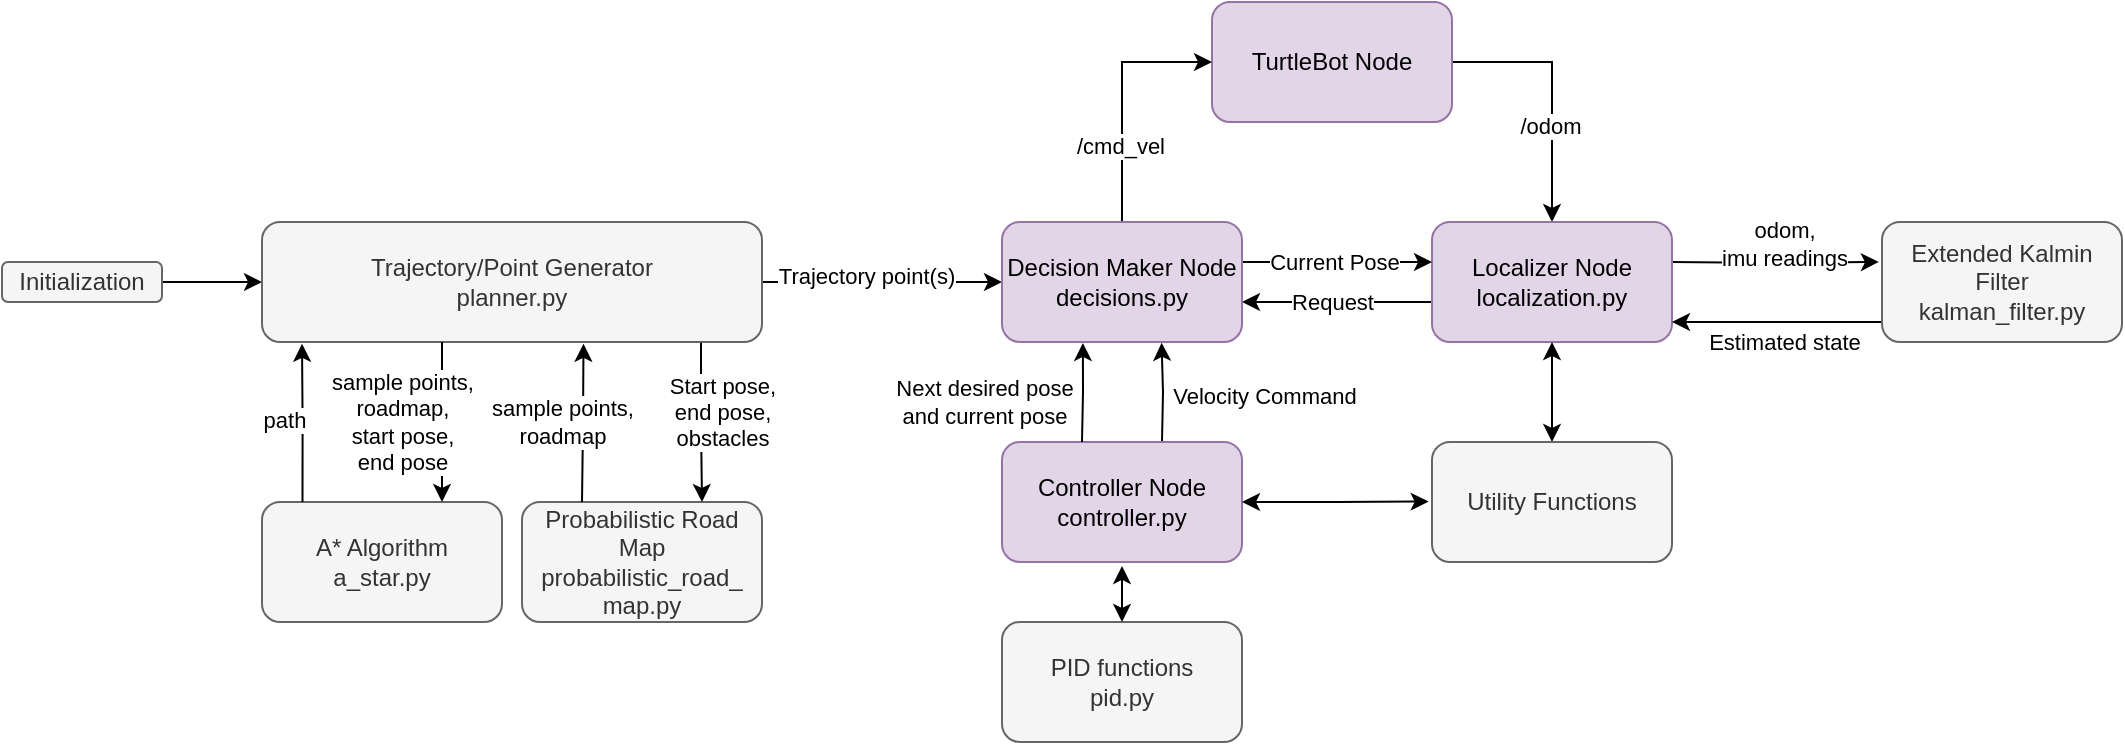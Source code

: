 <mxfile version="24.9.3">
  <diagram name="Page-1" id="y3YGpMEH4TSi8xzuLCbJ">
    <mxGraphModel dx="1195" dy="655" grid="0" gridSize="10" guides="1" tooltips="1" connect="1" arrows="1" fold="1" page="1" pageScale="1" pageWidth="850" pageHeight="1100" math="0" shadow="0">
      <root>
        <mxCell id="0" />
        <mxCell id="1" parent="0" />
        <mxCell id="vGpY6qJDcpEmNuUcfw4i-12" style="edgeStyle=orthogonalEdgeStyle;rounded=0;orthogonalLoop=1;jettySize=auto;html=1;entryX=0;entryY=0.5;entryDx=0;entryDy=0;" edge="1" parent="1" source="vGpY6qJDcpEmNuUcfw4i-1" target="vGpY6qJDcpEmNuUcfw4i-2">
          <mxGeometry relative="1" as="geometry" />
        </mxCell>
        <mxCell id="vGpY6qJDcpEmNuUcfw4i-1" value="Initialization" style="rounded=1;whiteSpace=wrap;html=1;fillColor=#f5f5f5;fontColor=#333333;strokeColor=#666666;" vertex="1" parent="1">
          <mxGeometry y="210" width="80" height="20" as="geometry" />
        </mxCell>
        <mxCell id="vGpY6qJDcpEmNuUcfw4i-13" style="edgeStyle=orthogonalEdgeStyle;rounded=0;orthogonalLoop=1;jettySize=auto;html=1;entryX=0;entryY=0.5;entryDx=0;entryDy=0;" edge="1" parent="1" source="vGpY6qJDcpEmNuUcfw4i-2" target="vGpY6qJDcpEmNuUcfw4i-11">
          <mxGeometry relative="1" as="geometry" />
        </mxCell>
        <mxCell id="vGpY6qJDcpEmNuUcfw4i-22" value="Trajectory point(s)" style="edgeLabel;html=1;align=center;verticalAlign=middle;resizable=0;points=[];" vertex="1" connectable="0" parent="vGpY6qJDcpEmNuUcfw4i-13">
          <mxGeometry x="-0.143" y="3" relative="1" as="geometry">
            <mxPoint as="offset" />
          </mxGeometry>
        </mxCell>
        <mxCell id="vGpY6qJDcpEmNuUcfw4i-2" value="Trajectory/Point Generator&lt;div&gt;planner.py&lt;/div&gt;" style="rounded=1;whiteSpace=wrap;html=1;fillColor=#f5f5f5;fontColor=#333333;strokeColor=#666666;" vertex="1" parent="1">
          <mxGeometry x="130" y="190" width="250" height="60" as="geometry" />
        </mxCell>
        <mxCell id="vGpY6qJDcpEmNuUcfw4i-3" value="Probabilistic Road Map&lt;div&gt;probabilistic_road_&lt;/div&gt;&lt;div&gt;map.py&lt;/div&gt;" style="rounded=1;whiteSpace=wrap;html=1;fillColor=#f5f5f5;fontColor=#333333;strokeColor=#666666;" vertex="1" parent="1">
          <mxGeometry x="260" y="330" width="120" height="60" as="geometry" />
        </mxCell>
        <mxCell id="vGpY6qJDcpEmNuUcfw4i-15" style="edgeStyle=orthogonalEdgeStyle;rounded=0;orthogonalLoop=1;jettySize=auto;html=1;entryX=0.5;entryY=0;entryDx=0;entryDy=0;" edge="1" parent="1" source="vGpY6qJDcpEmNuUcfw4i-5" target="vGpY6qJDcpEmNuUcfw4i-6">
          <mxGeometry relative="1" as="geometry">
            <Array as="points">
              <mxPoint x="775" y="110" />
            </Array>
          </mxGeometry>
        </mxCell>
        <mxCell id="vGpY6qJDcpEmNuUcfw4i-31" value="/odom" style="edgeLabel;html=1;align=center;verticalAlign=middle;resizable=0;points=[];" vertex="1" connectable="0" parent="vGpY6qJDcpEmNuUcfw4i-15">
          <mxGeometry x="0.259" y="-1" relative="1" as="geometry">
            <mxPoint as="offset" />
          </mxGeometry>
        </mxCell>
        <mxCell id="vGpY6qJDcpEmNuUcfw4i-5" value="TurtleBot Node" style="rounded=1;whiteSpace=wrap;html=1;fillColor=#e1d5e7;strokeColor=#9673a6;" vertex="1" parent="1">
          <mxGeometry x="605" y="80" width="120" height="60" as="geometry" />
        </mxCell>
        <mxCell id="vGpY6qJDcpEmNuUcfw4i-25" style="edgeStyle=orthogonalEdgeStyle;rounded=0;orthogonalLoop=1;jettySize=auto;html=1;entryX=1;entryY=0.5;entryDx=0;entryDy=0;" edge="1" parent="1">
          <mxGeometry relative="1" as="geometry">
            <mxPoint x="715.0" y="230" as="sourcePoint" />
            <mxPoint x="620" y="230" as="targetPoint" />
          </mxGeometry>
        </mxCell>
        <mxCell id="vGpY6qJDcpEmNuUcfw4i-26" value="Request" style="edgeLabel;html=1;align=center;verticalAlign=middle;resizable=0;points=[];" vertex="1" connectable="0" parent="vGpY6qJDcpEmNuUcfw4i-25">
          <mxGeometry x="0.274" y="-1" relative="1" as="geometry">
            <mxPoint x="10" y="1" as="offset" />
          </mxGeometry>
        </mxCell>
        <mxCell id="vGpY6qJDcpEmNuUcfw4i-43" style="edgeStyle=orthogonalEdgeStyle;rounded=0;orthogonalLoop=1;jettySize=auto;html=1;entryX=-0.013;entryY=0.333;entryDx=0;entryDy=0;entryPerimeter=0;" edge="1" parent="1" target="vGpY6qJDcpEmNuUcfw4i-41">
          <mxGeometry relative="1" as="geometry">
            <mxPoint x="835.0" y="210" as="sourcePoint" />
            <mxPoint x="900" y="210" as="targetPoint" />
          </mxGeometry>
        </mxCell>
        <mxCell id="vGpY6qJDcpEmNuUcfw4i-44" value="odom,&lt;div&gt;imu readings&lt;/div&gt;" style="edgeLabel;html=1;align=center;verticalAlign=middle;resizable=0;points=[];" vertex="1" connectable="0" parent="vGpY6qJDcpEmNuUcfw4i-43">
          <mxGeometry x="-0.206" relative="1" as="geometry">
            <mxPoint x="14" y="-10" as="offset" />
          </mxGeometry>
        </mxCell>
        <mxCell id="vGpY6qJDcpEmNuUcfw4i-6" value="Localizer Node&lt;br&gt;localization.py" style="rounded=1;whiteSpace=wrap;html=1;fillColor=#e1d5e7;strokeColor=#9673a6;" vertex="1" parent="1">
          <mxGeometry x="715" y="190" width="120" height="60" as="geometry" />
        </mxCell>
        <mxCell id="vGpY6qJDcpEmNuUcfw4i-16" style="edgeStyle=orthogonalEdgeStyle;rounded=0;orthogonalLoop=1;jettySize=auto;html=1;entryX=0.5;entryY=1;entryDx=0;entryDy=0;startArrow=classic;startFill=1;" edge="1" parent="1" source="vGpY6qJDcpEmNuUcfw4i-7" target="vGpY6qJDcpEmNuUcfw4i-6">
          <mxGeometry relative="1" as="geometry">
            <mxPoint x="775" y="270" as="targetPoint" />
          </mxGeometry>
        </mxCell>
        <mxCell id="vGpY6qJDcpEmNuUcfw4i-7" value="Utility Functions" style="rounded=1;whiteSpace=wrap;html=1;fillColor=#f5f5f5;fontColor=#333333;strokeColor=#666666;" vertex="1" parent="1">
          <mxGeometry x="715" y="300" width="120" height="60" as="geometry" />
        </mxCell>
        <mxCell id="vGpY6qJDcpEmNuUcfw4i-8" value="PID functions&lt;div&gt;pid.py&lt;/div&gt;" style="rounded=1;whiteSpace=wrap;html=1;fillColor=#f5f5f5;fontColor=#333333;strokeColor=#666666;" vertex="1" parent="1">
          <mxGeometry x="500" y="390" width="120" height="60" as="geometry" />
        </mxCell>
        <mxCell id="vGpY6qJDcpEmNuUcfw4i-27" style="edgeStyle=orthogonalEdgeStyle;rounded=0;orthogonalLoop=1;jettySize=auto;html=1;entryX=0.665;entryY=1.007;entryDx=0;entryDy=0;entryPerimeter=0;" edge="1" parent="1" target="vGpY6qJDcpEmNuUcfw4i-11">
          <mxGeometry relative="1" as="geometry">
            <mxPoint x="580" y="300" as="sourcePoint" />
            <mxPoint x="580" y="270" as="targetPoint" />
          </mxGeometry>
        </mxCell>
        <mxCell id="vGpY6qJDcpEmNuUcfw4i-29" value="Velocity Command" style="edgeLabel;html=1;align=center;verticalAlign=middle;resizable=0;points=[];" vertex="1" connectable="0" parent="vGpY6qJDcpEmNuUcfw4i-27">
          <mxGeometry x="-0.093" y="-1" relative="1" as="geometry">
            <mxPoint x="49" as="offset" />
          </mxGeometry>
        </mxCell>
        <mxCell id="vGpY6qJDcpEmNuUcfw4i-9" value="Controller Node&lt;div&gt;controller.py&lt;/div&gt;" style="rounded=1;whiteSpace=wrap;html=1;fillColor=#e1d5e7;strokeColor=#9673a6;" vertex="1" parent="1">
          <mxGeometry x="500" y="300" width="120" height="60" as="geometry" />
        </mxCell>
        <mxCell id="vGpY6qJDcpEmNuUcfw4i-10" value="&lt;div&gt;A* Algorithm&lt;/div&gt;&lt;div&gt;a_star.py&lt;/div&gt;" style="rounded=1;whiteSpace=wrap;html=1;fillColor=#f5f5f5;fontColor=#333333;strokeColor=#666666;" vertex="1" parent="1">
          <mxGeometry x="130" y="330" width="120" height="60" as="geometry" />
        </mxCell>
        <mxCell id="vGpY6qJDcpEmNuUcfw4i-14" style="edgeStyle=orthogonalEdgeStyle;rounded=0;orthogonalLoop=1;jettySize=auto;html=1;entryX=0;entryY=0.5;entryDx=0;entryDy=0;" edge="1" parent="1" source="vGpY6qJDcpEmNuUcfw4i-11" target="vGpY6qJDcpEmNuUcfw4i-5">
          <mxGeometry relative="1" as="geometry" />
        </mxCell>
        <mxCell id="vGpY6qJDcpEmNuUcfw4i-32" value="/cmd_vel" style="edgeLabel;html=1;align=center;verticalAlign=middle;resizable=0;points=[];" vertex="1" connectable="0" parent="vGpY6qJDcpEmNuUcfw4i-14">
          <mxGeometry x="-0.39" y="1" relative="1" as="geometry">
            <mxPoint as="offset" />
          </mxGeometry>
        </mxCell>
        <mxCell id="vGpY6qJDcpEmNuUcfw4i-23" style="edgeStyle=orthogonalEdgeStyle;rounded=0;orthogonalLoop=1;jettySize=auto;html=1;entryX=0;entryY=0.5;entryDx=0;entryDy=0;" edge="1" parent="1">
          <mxGeometry relative="1" as="geometry">
            <mxPoint x="620" y="210" as="sourcePoint" />
            <mxPoint x="715" y="210" as="targetPoint" />
          </mxGeometry>
        </mxCell>
        <mxCell id="vGpY6qJDcpEmNuUcfw4i-24" value="Current Pose" style="edgeLabel;html=1;align=center;verticalAlign=middle;resizable=0;points=[];" vertex="1" connectable="0" parent="vGpY6qJDcpEmNuUcfw4i-23">
          <mxGeometry x="0.23" relative="1" as="geometry">
            <mxPoint x="-13" as="offset" />
          </mxGeometry>
        </mxCell>
        <mxCell id="vGpY6qJDcpEmNuUcfw4i-11" value="Decision Maker Node&lt;div&gt;decisions.py&lt;/div&gt;" style="rounded=1;whiteSpace=wrap;html=1;fillColor=#e1d5e7;strokeColor=#9673a6;" vertex="1" parent="1">
          <mxGeometry x="500" y="190" width="120" height="60" as="geometry" />
        </mxCell>
        <mxCell id="vGpY6qJDcpEmNuUcfw4i-17" style="edgeStyle=orthogonalEdgeStyle;rounded=0;orthogonalLoop=1;jettySize=auto;html=1;entryX=-0.014;entryY=0.496;entryDx=0;entryDy=0;entryPerimeter=0;startArrow=classic;startFill=1;" edge="1" parent="1" source="vGpY6qJDcpEmNuUcfw4i-9" target="vGpY6qJDcpEmNuUcfw4i-7">
          <mxGeometry relative="1" as="geometry" />
        </mxCell>
        <mxCell id="vGpY6qJDcpEmNuUcfw4i-18" style="edgeStyle=orthogonalEdgeStyle;rounded=0;orthogonalLoop=1;jettySize=auto;html=1;entryX=0.5;entryY=1.033;entryDx=0;entryDy=0;entryPerimeter=0;startArrow=classic;startFill=1;" edge="1" parent="1" source="vGpY6qJDcpEmNuUcfw4i-8" target="vGpY6qJDcpEmNuUcfw4i-9">
          <mxGeometry relative="1" as="geometry" />
        </mxCell>
        <mxCell id="vGpY6qJDcpEmNuUcfw4i-28" style="edgeStyle=orthogonalEdgeStyle;rounded=0;orthogonalLoop=1;jettySize=auto;html=1;entryX=0.337;entryY=1.008;entryDx=0;entryDy=0;entryPerimeter=0;" edge="1" parent="1" target="vGpY6qJDcpEmNuUcfw4i-11">
          <mxGeometry relative="1" as="geometry">
            <mxPoint x="540" y="300" as="sourcePoint" />
            <mxPoint x="540" y="270" as="targetPoint" />
          </mxGeometry>
        </mxCell>
        <mxCell id="vGpY6qJDcpEmNuUcfw4i-30" value="Next desired pose&lt;div&gt;and current pose&lt;/div&gt;" style="edgeLabel;html=1;align=center;verticalAlign=middle;resizable=0;points=[];" vertex="1" connectable="0" parent="vGpY6qJDcpEmNuUcfw4i-28">
          <mxGeometry x="-0.315" relative="1" as="geometry">
            <mxPoint x="-50" y="-3" as="offset" />
          </mxGeometry>
        </mxCell>
        <mxCell id="vGpY6qJDcpEmNuUcfw4i-33" style="edgeStyle=orthogonalEdgeStyle;rounded=0;orthogonalLoop=1;jettySize=auto;html=1;entryX=0.763;entryY=1.015;entryDx=0;entryDy=0;entryPerimeter=0;" edge="1" parent="1">
          <mxGeometry relative="1" as="geometry">
            <mxPoint x="290" y="330" as="sourcePoint" />
            <mxPoint x="290.75" y="250.9" as="targetPoint" />
          </mxGeometry>
        </mxCell>
        <mxCell id="vGpY6qJDcpEmNuUcfw4i-36" value="sample points,&lt;div&gt;roadmap&lt;/div&gt;" style="edgeLabel;html=1;align=center;verticalAlign=middle;resizable=0;points=[];" vertex="1" connectable="0" parent="vGpY6qJDcpEmNuUcfw4i-33">
          <mxGeometry x="-0.022" relative="1" as="geometry">
            <mxPoint x="-11" y="-1" as="offset" />
          </mxGeometry>
        </mxCell>
        <mxCell id="vGpY6qJDcpEmNuUcfw4i-34" style="edgeStyle=orthogonalEdgeStyle;rounded=0;orthogonalLoop=1;jettySize=auto;html=1;entryX=0.75;entryY=0;entryDx=0;entryDy=0;exitX=0.878;exitY=1.007;exitDx=0;exitDy=0;exitPerimeter=0;" edge="1" parent="1" source="vGpY6qJDcpEmNuUcfw4i-2" target="vGpY6qJDcpEmNuUcfw4i-3">
          <mxGeometry relative="1" as="geometry">
            <mxPoint x="410" y="339" as="sourcePoint" />
            <mxPoint x="411" y="260" as="targetPoint" />
          </mxGeometry>
        </mxCell>
        <mxCell id="vGpY6qJDcpEmNuUcfw4i-35" value="Start pose,&lt;br&gt;end pose,&lt;br&gt;obstacles" style="edgeLabel;html=1;align=center;verticalAlign=middle;resizable=0;points=[];" vertex="1" connectable="0" parent="vGpY6qJDcpEmNuUcfw4i-34">
          <mxGeometry x="-0.143" relative="1" as="geometry">
            <mxPoint x="10" as="offset" />
          </mxGeometry>
        </mxCell>
        <mxCell id="vGpY6qJDcpEmNuUcfw4i-37" style="edgeStyle=orthogonalEdgeStyle;rounded=0;orthogonalLoop=1;jettySize=auto;html=1;entryX=0.239;entryY=1.015;entryDx=0;entryDy=0;entryPerimeter=0;" edge="1" parent="1">
          <mxGeometry relative="1" as="geometry">
            <mxPoint x="150.25" y="330" as="sourcePoint" />
            <mxPoint x="150" y="250.9" as="targetPoint" />
            <Array as="points">
              <mxPoint x="150" y="290" />
              <mxPoint x="150" y="290" />
            </Array>
          </mxGeometry>
        </mxCell>
        <mxCell id="vGpY6qJDcpEmNuUcfw4i-40" value="path" style="edgeLabel;html=1;align=center;verticalAlign=middle;resizable=0;points=[];" vertex="1" connectable="0" parent="vGpY6qJDcpEmNuUcfw4i-37">
          <mxGeometry x="0.037" y="2" relative="1" as="geometry">
            <mxPoint x="-8" as="offset" />
          </mxGeometry>
        </mxCell>
        <mxCell id="vGpY6qJDcpEmNuUcfw4i-38" style="edgeStyle=orthogonalEdgeStyle;rounded=0;orthogonalLoop=1;jettySize=auto;html=1;" edge="1" parent="1" source="vGpY6qJDcpEmNuUcfw4i-2" target="vGpY6qJDcpEmNuUcfw4i-10">
          <mxGeometry relative="1" as="geometry">
            <Array as="points">
              <mxPoint x="220" y="290" />
              <mxPoint x="220" y="290" />
            </Array>
          </mxGeometry>
        </mxCell>
        <mxCell id="vGpY6qJDcpEmNuUcfw4i-39" value="sample points,&lt;div&gt;roadmap,&lt;/div&gt;&lt;div&gt;start pose,&lt;/div&gt;&lt;div&gt;end pose&lt;/div&gt;" style="edgeLabel;html=1;align=center;verticalAlign=middle;resizable=0;points=[];" vertex="1" connectable="0" parent="vGpY6qJDcpEmNuUcfw4i-38">
          <mxGeometry x="-0.015" relative="1" as="geometry">
            <mxPoint x="-20" as="offset" />
          </mxGeometry>
        </mxCell>
        <mxCell id="vGpY6qJDcpEmNuUcfw4i-45" style="edgeStyle=orthogonalEdgeStyle;rounded=0;orthogonalLoop=1;jettySize=auto;html=1;entryX=1;entryY=0.5;entryDx=0;entryDy=0;" edge="1" parent="1">
          <mxGeometry relative="1" as="geometry">
            <mxPoint x="940" y="240" as="sourcePoint" />
            <mxPoint x="835.0" y="240" as="targetPoint" />
          </mxGeometry>
        </mxCell>
        <mxCell id="vGpY6qJDcpEmNuUcfw4i-46" value="Estimated state" style="edgeLabel;html=1;align=center;verticalAlign=middle;resizable=0;points=[];" vertex="1" connectable="0" parent="vGpY6qJDcpEmNuUcfw4i-45">
          <mxGeometry x="-0.059" y="-1" relative="1" as="geometry">
            <mxPoint y="11" as="offset" />
          </mxGeometry>
        </mxCell>
        <mxCell id="vGpY6qJDcpEmNuUcfw4i-41" value="Extended Kalmin Filter&lt;div&gt;kalman_filter.py&lt;/div&gt;" style="rounded=1;whiteSpace=wrap;html=1;fillColor=#f5f5f5;fontColor=#333333;strokeColor=#666666;" vertex="1" parent="1">
          <mxGeometry x="940" y="190" width="120" height="60" as="geometry" />
        </mxCell>
      </root>
    </mxGraphModel>
  </diagram>
</mxfile>
